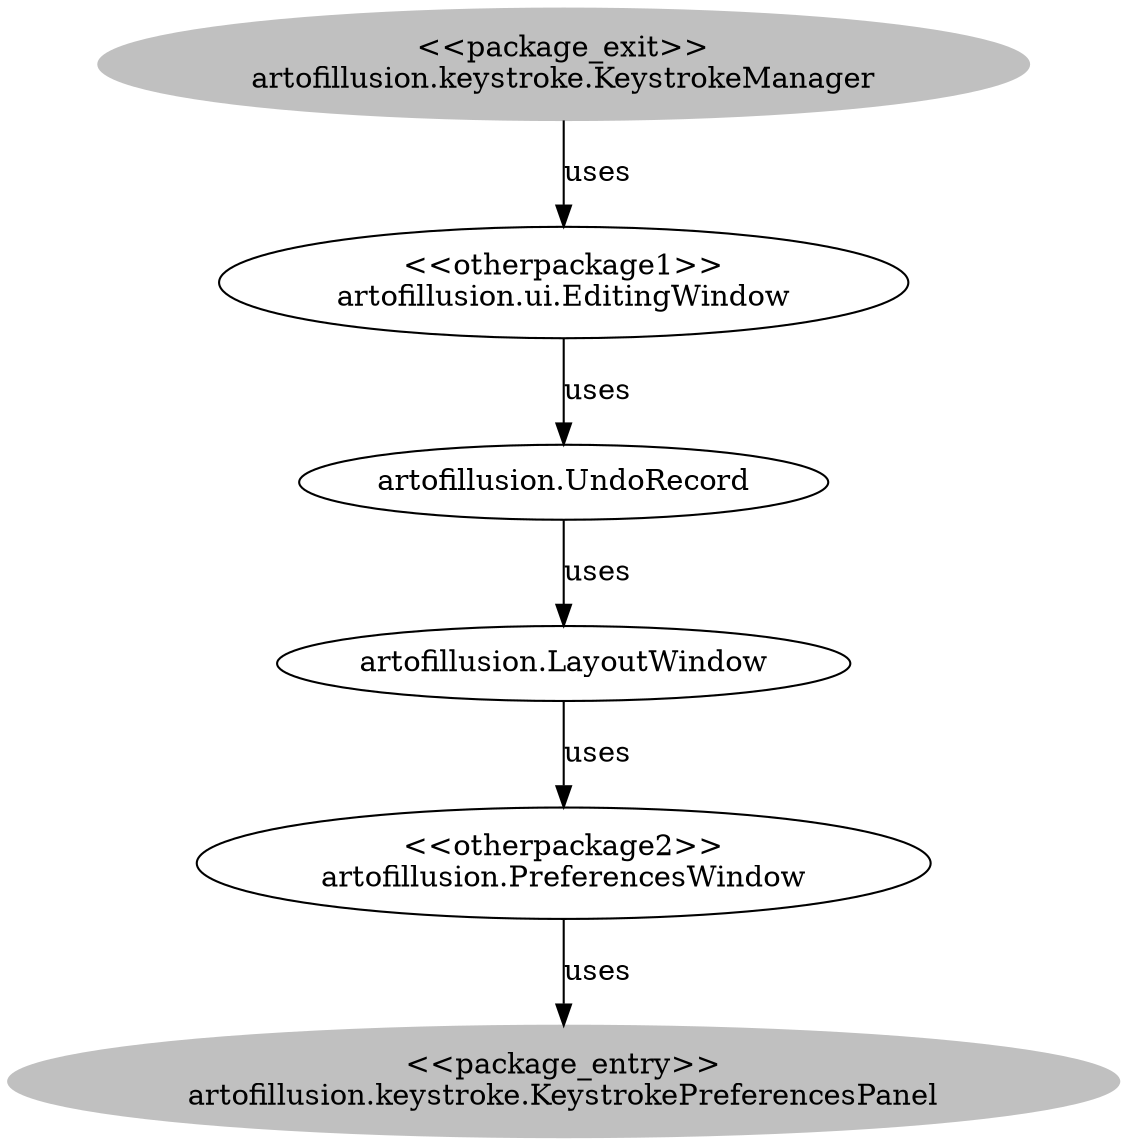 digraph cd {
	artofillusion_keystroke_KeystrokeManager [label="<<package_exit>>
artofillusion.keystroke.KeystrokeManager",style=filled,color="grey"];
	artofillusion_keystroke_KeystrokePreferencesPanel [label="<<package_entry>>
artofillusion.keystroke.KeystrokePreferencesPanel",style=filled,color="grey"];
	artofillusion_ui_EditingWindow [label="<<otherpackage1>>
artofillusion.ui.EditingWindow"];
	artofillusion_PreferencesWindow [label="<<otherpackage2>>
artofillusion.PreferencesWindow"];
	artofillusion_LayoutWindow [label="artofillusion.LayoutWindow"];
	artofillusion_UndoRecord [label="artofillusion.UndoRecord"];
	artofillusion_keystroke_KeystrokeManager -> artofillusion_ui_EditingWindow [label=uses];
	artofillusion_PreferencesWindow -> artofillusion_keystroke_KeystrokePreferencesPanel [label=uses];
	artofillusion_ui_EditingWindow -> artofillusion_UndoRecord [label=uses];
	artofillusion_UndoRecord -> artofillusion_LayoutWindow [label=uses];
	artofillusion_LayoutWindow -> artofillusion_PreferencesWindow [label=uses];
}
